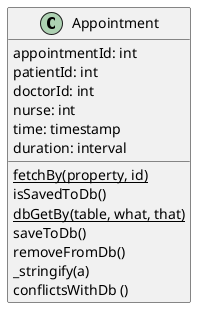 @startuml appointment

class Appointment {
    appointmentId: int
    patientId: int
    doctorId: int
    nurse: int
    time: timestamp
    duration: interval

    {static} fetchBy(property, id) 
    isSavedToDb()
    {static} dbGetBy(table, what, that)    
    saveToDb()    
    removeFromDb()
    _stringify(a)
    conflictsWithDb ()
}


@enduml